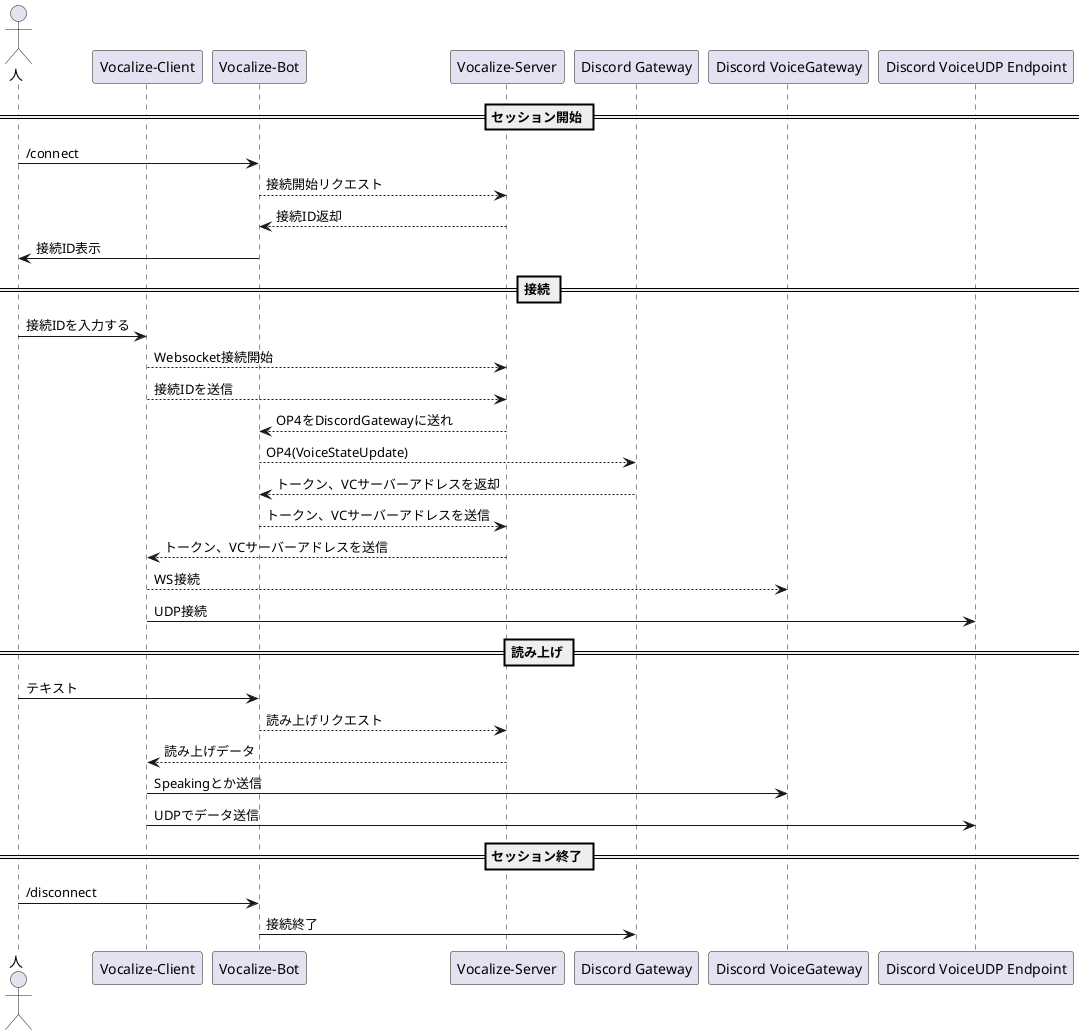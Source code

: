 @startuml connection
actor 人 as User
participant "Vocalize-Client" as Client
participant "Vocalize-Bot" as Bot
participant "Vocalize-Server" as Server
participant "Discord Gateway" as Discord_G
participant "Discord VoiceGateway" as Discord_VG
participant "Discord VoiceUDP Endpoint" as Discord_UDP

== セッション開始 ==
User -> Bot: /connect
Bot --> Server: 接続開始リクエスト

Bot <-- Server: 接続ID返却
User <- Bot: 接続ID表示

== 接続 ==
User -> Client: 接続IDを入力する
Client --> Server: Websocket接続開始
Client --> Server: 接続IDを送信
Server --> Bot: OP4をDiscordGatewayに送れ

Bot --> Discord_G: OP4(VoiceStateUpdate)
Bot <-- Discord_G: トークン、VCサーバーアドレスを返却
Bot --> Server: トークン、VCサーバーアドレスを送信
Server --> Client: トークン、VCサーバーアドレスを送信

Client --> Discord_VG: WS接続
Client -> Discord_UDP: UDP接続

== 読み上げ ==
User -> Bot: テキスト
Bot --> Server: 読み上げリクエスト
Server --> Client: 読み上げデータ
Client -> Discord_VG: Speakingとか送信
Client -> Discord_UDP: UDPでデータ送信

== セッション終了 ==
User -> Bot: /disconnect
Bot -> Discord_G: 接続終了

@enduml

すみどらeveryone、daimaの親参戦エイプリルフール、Shunの雑談1爆破がDBPJP3大事件では
(>・ω・<) と犯人は供述しており

Photoshopした


瞬間見れんかったけどキレてるところで遭遇した


奇妙な問題が普通と思えればいい

と犯人は供述しており
